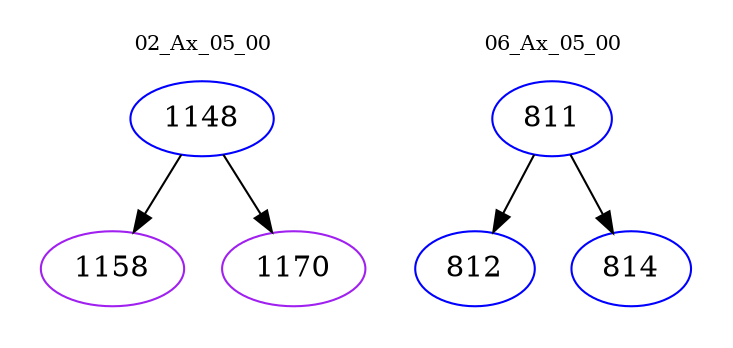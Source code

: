 digraph{
subgraph cluster_0 {
color = white
label = "02_Ax_05_00";
fontsize=10;
T0_1148 [label="1148", color="blue"]
T0_1148 -> T0_1158 [color="black"]
T0_1158 [label="1158", color="purple"]
T0_1148 -> T0_1170 [color="black"]
T0_1170 [label="1170", color="purple"]
}
subgraph cluster_1 {
color = white
label = "06_Ax_05_00";
fontsize=10;
T1_811 [label="811", color="blue"]
T1_811 -> T1_812 [color="black"]
T1_812 [label="812", color="blue"]
T1_811 -> T1_814 [color="black"]
T1_814 [label="814", color="blue"]
}
}
